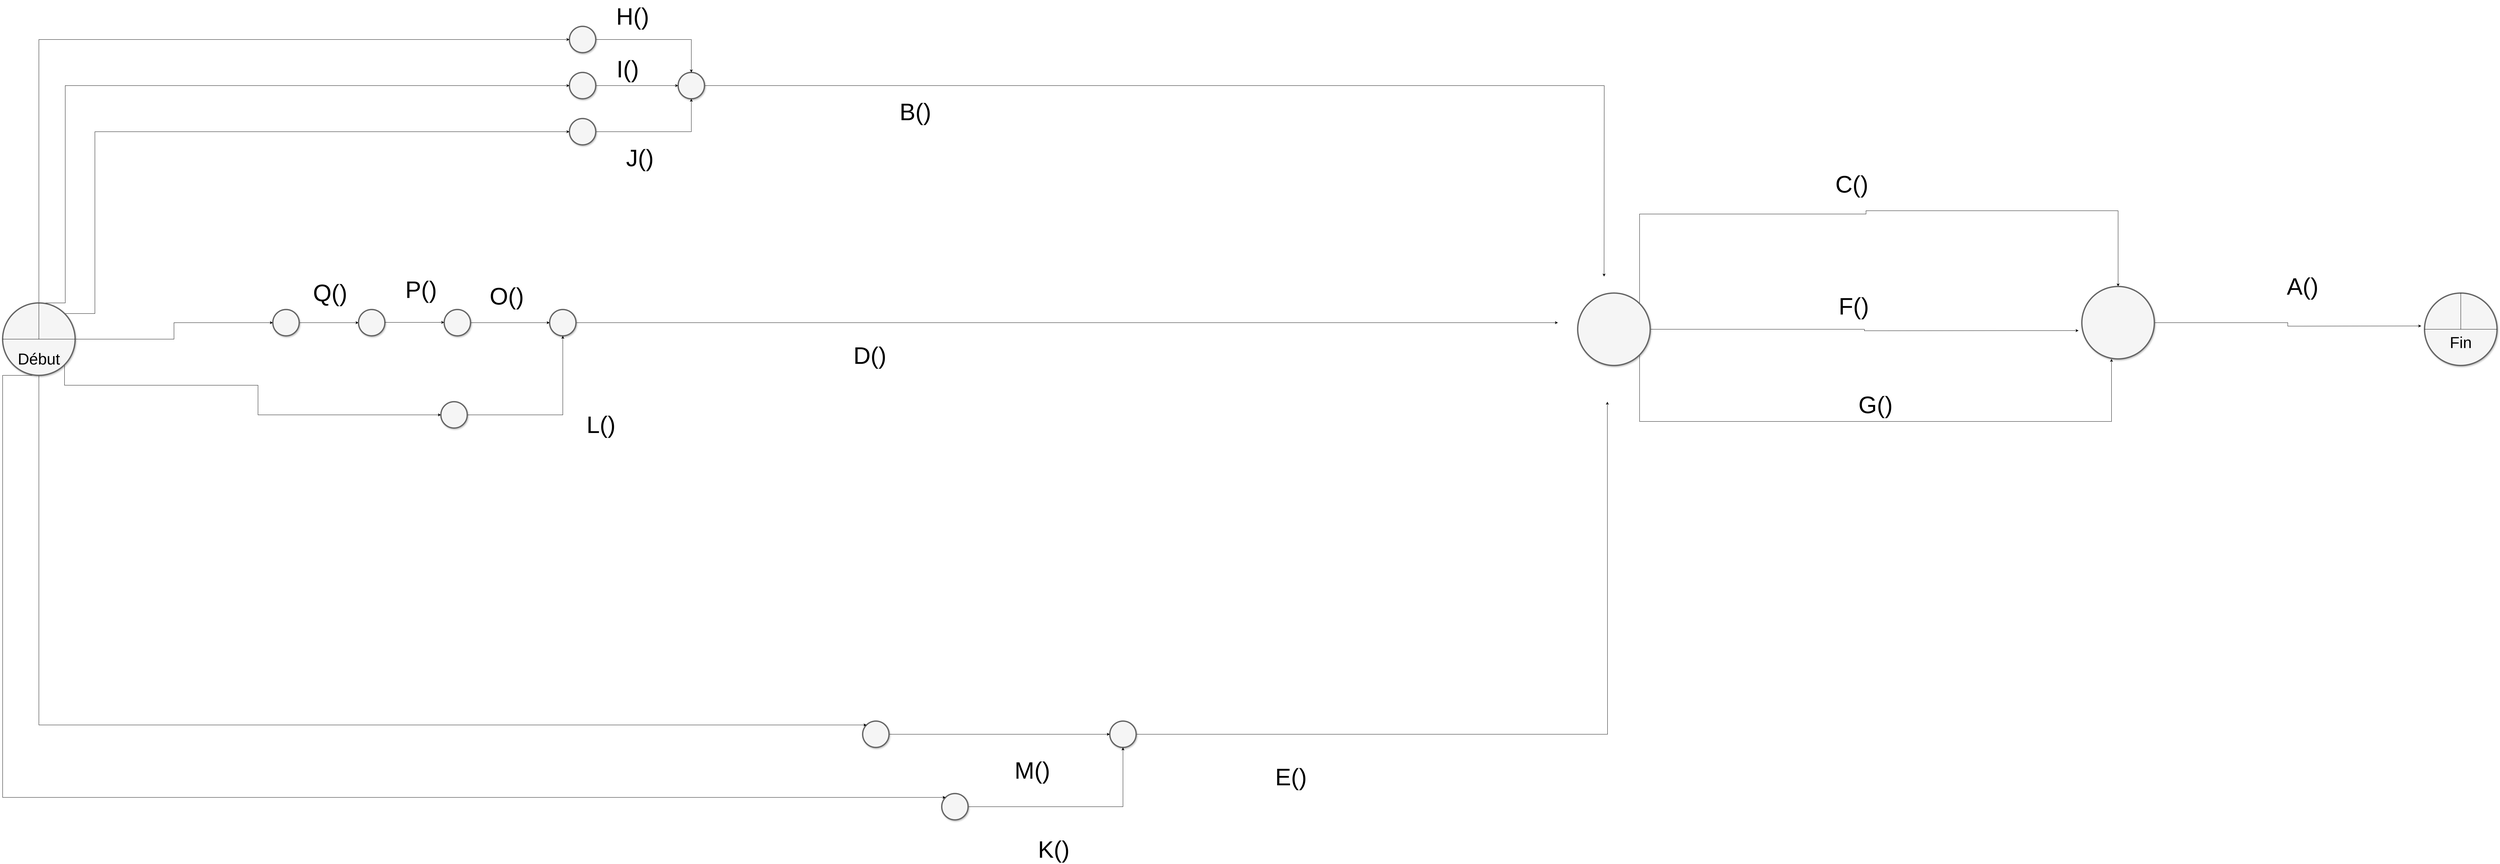 <mxfile version="14.1.2" type="github">
  <diagram name="Page-1" id="ff44883e-f642-bcb2-894b-16b3d25a3f0b">
    <mxGraphModel dx="13890" dy="7189" grid="1" gridSize="10" guides="1" tooltips="1" connect="1" arrows="1" fold="1" page="1" pageScale="1.5" pageWidth="1169" pageHeight="826" background="#ffffff" math="0" shadow="0">
      <root>
        <mxCell id="0" style=";html=1;" />
        <mxCell id="1" style=";html=1;" parent="0" />
        <mxCell id="fDdPahN6LcoKJZE56jx9-70" style="edgeStyle=orthogonalEdgeStyle;rounded=0;orthogonalLoop=1;jettySize=auto;html=1;exitX=1;exitY=0.5;exitDx=0;exitDy=0;" edge="1" parent="1" source="bCoGWlUz9lbHnmUnVM0s-86">
          <mxGeometry relative="1" as="geometry">
            <mxPoint x="3900" y="424" as="targetPoint" />
          </mxGeometry>
        </mxCell>
        <mxCell id="fDdPahN6LcoKJZE56jx9-73" style="edgeStyle=orthogonalEdgeStyle;rounded=0;orthogonalLoop=1;jettySize=auto;html=1;exitX=1;exitY=1;exitDx=0;exitDy=0;entryX=0.409;entryY=1;entryDx=0;entryDy=0;entryPerimeter=0;" edge="1" parent="1" source="bCoGWlUz9lbHnmUnVM0s-86" target="28qYhWRW1Bbp9jvh-3Tl-1">
          <mxGeometry relative="1" as="geometry">
            <Array as="points">
              <mxPoint x="2568" y="700" />
              <mxPoint x="4000" y="700" />
            </Array>
          </mxGeometry>
        </mxCell>
        <mxCell id="fDdPahN6LcoKJZE56jx9-74" style="edgeStyle=orthogonalEdgeStyle;rounded=0;orthogonalLoop=1;jettySize=auto;html=1;exitX=1;exitY=0;exitDx=0;exitDy=0;entryX=0.5;entryY=0;entryDx=0;entryDy=0;" edge="1" parent="1" source="bCoGWlUz9lbHnmUnVM0s-86" target="28qYhWRW1Bbp9jvh-3Tl-1">
          <mxGeometry relative="1" as="geometry">
            <Array as="points">
              <mxPoint x="2568" y="70" />
              <mxPoint x="3255" y="70" />
              <mxPoint x="3255" y="60" />
              <mxPoint x="4020" y="60" />
            </Array>
          </mxGeometry>
        </mxCell>
        <mxCell id="bCoGWlUz9lbHnmUnVM0s-86" value="" style="ellipse;whiteSpace=wrap;html=1;rounded=0;shadow=1;strokeColor=#666666;strokeWidth=4;fontSize=30;align=center;fillColor=#f5f5f5;" parent="1" vertex="1">
          <mxGeometry x="2380" y="310" width="220" height="220" as="geometry" />
        </mxCell>
        <object label="" id="bCoGWlUz9lbHnmUnVM0s-93">
          <mxCell style="edgeStyle=orthogonalEdgeStyle;rounded=0;orthogonalLoop=1;jettySize=auto;html=1;exitX=1;exitY=0.5;exitDx=0;exitDy=0;" parent="1" source="bCoGWlUz9lbHnmUnVM0s-88" edge="1">
            <mxGeometry relative="1" as="geometry">
              <mxPoint x="2460" y="260" as="targetPoint" />
            </mxGeometry>
          </mxCell>
        </object>
        <mxCell id="bCoGWlUz9lbHnmUnVM0s-88" value="" style="ellipse;whiteSpace=wrap;html=1;rounded=0;shadow=1;strokeColor=#666666;strokeWidth=4;fontSize=30;align=center;fillColor=#f5f5f5;" parent="1" vertex="1">
          <mxGeometry x="-350" y="-360" width="80" height="80" as="geometry" />
        </mxCell>
        <mxCell id="bCoGWlUz9lbHnmUnVM0s-97" style="edgeStyle=orthogonalEdgeStyle;rounded=0;orthogonalLoop=1;jettySize=auto;html=1;exitX=1;exitY=0.5;exitDx=0;exitDy=0;" parent="1" source="bCoGWlUz9lbHnmUnVM0s-92" edge="1">
          <mxGeometry relative="1" as="geometry">
            <mxPoint x="2470" y="640" as="targetPoint" />
          </mxGeometry>
        </mxCell>
        <mxCell id="bCoGWlUz9lbHnmUnVM0s-92" value="" style="ellipse;whiteSpace=wrap;html=1;rounded=0;shadow=1;strokeColor=#666666;strokeWidth=4;fontSize=30;align=center;fillColor=#f5f5f5;" parent="1" vertex="1">
          <mxGeometry x="960" y="1610" width="80" height="80" as="geometry" />
        </mxCell>
        <mxCell id="bCoGWlUz9lbHnmUnVM0s-102" style="edgeStyle=orthogonalEdgeStyle;rounded=0;orthogonalLoop=1;jettySize=auto;html=1;exitX=1;exitY=0.5;exitDx=0;exitDy=0;entryX=0.5;entryY=0;entryDx=0;entryDy=0;" parent="1" source="bCoGWlUz9lbHnmUnVM0s-99" target="bCoGWlUz9lbHnmUnVM0s-88" edge="1">
          <mxGeometry relative="1" as="geometry" />
        </mxCell>
        <mxCell id="bCoGWlUz9lbHnmUnVM0s-99" value="" style="ellipse;whiteSpace=wrap;html=1;rounded=0;shadow=1;strokeColor=#666666;strokeWidth=4;fontSize=30;align=center;fillColor=#f5f5f5;" parent="1" vertex="1">
          <mxGeometry x="-680" y="-500" width="80" height="80" as="geometry" />
        </mxCell>
        <mxCell id="bCoGWlUz9lbHnmUnVM0s-103" style="edgeStyle=orthogonalEdgeStyle;rounded=0;orthogonalLoop=1;jettySize=auto;html=1;exitX=1;exitY=0.5;exitDx=0;exitDy=0;entryX=0;entryY=0.5;entryDx=0;entryDy=0;" parent="1" source="bCoGWlUz9lbHnmUnVM0s-100" target="bCoGWlUz9lbHnmUnVM0s-88" edge="1">
          <mxGeometry relative="1" as="geometry" />
        </mxCell>
        <mxCell id="bCoGWlUz9lbHnmUnVM0s-100" value="" style="ellipse;whiteSpace=wrap;html=1;rounded=0;shadow=1;strokeColor=#666666;strokeWidth=4;fontSize=30;align=center;fillColor=#f5f5f5;" parent="1" vertex="1">
          <mxGeometry x="-680" y="-360" width="80" height="80" as="geometry" />
        </mxCell>
        <mxCell id="bCoGWlUz9lbHnmUnVM0s-104" style="edgeStyle=orthogonalEdgeStyle;rounded=0;orthogonalLoop=1;jettySize=auto;html=1;exitX=1;exitY=0.5;exitDx=0;exitDy=0;entryX=0.5;entryY=1;entryDx=0;entryDy=0;" parent="1" source="bCoGWlUz9lbHnmUnVM0s-101" target="bCoGWlUz9lbHnmUnVM0s-88" edge="1">
          <mxGeometry relative="1" as="geometry" />
        </mxCell>
        <mxCell id="bCoGWlUz9lbHnmUnVM0s-101" value="" style="ellipse;whiteSpace=wrap;html=1;rounded=0;shadow=1;strokeColor=#666666;strokeWidth=4;fontSize=30;align=center;fillColor=#f5f5f5;" parent="1" vertex="1">
          <mxGeometry x="-680" y="-220" width="80" height="80" as="geometry" />
        </mxCell>
        <mxCell id="bCoGWlUz9lbHnmUnVM0s-114" style="edgeStyle=orthogonalEdgeStyle;rounded=0;orthogonalLoop=1;jettySize=auto;html=1;exitX=1;exitY=0.5;exitDx=0;exitDy=0;" parent="1" source="bCoGWlUz9lbHnmUnVM0s-106" edge="1">
          <mxGeometry relative="1" as="geometry">
            <mxPoint x="2320" y="400" as="targetPoint" />
          </mxGeometry>
        </mxCell>
        <mxCell id="bCoGWlUz9lbHnmUnVM0s-106" value="" style="ellipse;whiteSpace=wrap;html=1;rounded=0;shadow=1;strokeColor=#666666;strokeWidth=4;fontSize=30;align=center;fillColor=#f5f5f5;" parent="1" vertex="1">
          <mxGeometry x="-740" y="360" width="80" height="80" as="geometry" />
        </mxCell>
        <mxCell id="bCoGWlUz9lbHnmUnVM0s-117" style="edgeStyle=orthogonalEdgeStyle;rounded=0;orthogonalLoop=1;jettySize=auto;html=1;exitX=1;exitY=0.5;exitDx=0;exitDy=0;entryX=0;entryY=0.5;entryDx=0;entryDy=0;" parent="1" source="bCoGWlUz9lbHnmUnVM0s-109" target="bCoGWlUz9lbHnmUnVM0s-111" edge="1">
          <mxGeometry relative="1" as="geometry" />
        </mxCell>
        <mxCell id="bCoGWlUz9lbHnmUnVM0s-109" value="" style="ellipse;whiteSpace=wrap;html=1;rounded=0;shadow=1;strokeColor=#666666;strokeWidth=4;fontSize=30;align=center;fillColor=#f5f5f5;" parent="1" vertex="1">
          <mxGeometry x="-1580" y="360" width="80" height="80" as="geometry" />
        </mxCell>
        <mxCell id="bCoGWlUz9lbHnmUnVM0s-111" value="" style="ellipse;whiteSpace=wrap;html=1;rounded=0;shadow=1;strokeColor=#666666;strokeWidth=4;fontSize=30;align=center;fillColor=#f5f5f5;" parent="1" vertex="1">
          <mxGeometry x="-1320" y="360" width="80" height="80" as="geometry" />
        </mxCell>
        <mxCell id="bCoGWlUz9lbHnmUnVM0s-120" style="edgeStyle=orthogonalEdgeStyle;rounded=0;orthogonalLoop=1;jettySize=auto;html=1;exitX=1;exitY=0.5;exitDx=0;exitDy=0;entryX=0;entryY=0.5;entryDx=0;entryDy=0;" parent="1" source="bCoGWlUz9lbHnmUnVM0s-113" target="bCoGWlUz9lbHnmUnVM0s-106" edge="1">
          <mxGeometry relative="1" as="geometry" />
        </mxCell>
        <mxCell id="bCoGWlUz9lbHnmUnVM0s-113" value="" style="ellipse;whiteSpace=wrap;html=1;rounded=0;shadow=1;strokeColor=#666666;strokeWidth=4;fontSize=30;align=center;fillColor=#f5f5f5;" parent="1" vertex="1">
          <mxGeometry x="-1060" y="360" width="80" height="80" as="geometry" />
        </mxCell>
        <mxCell id="bCoGWlUz9lbHnmUnVM0s-116" style="edgeStyle=orthogonalEdgeStyle;rounded=0;orthogonalLoop=1;jettySize=auto;html=1;exitX=1;exitY=0.5;exitDx=0;exitDy=0;entryX=0.5;entryY=1;entryDx=0;entryDy=0;" parent="1" source="bCoGWlUz9lbHnmUnVM0s-115" target="bCoGWlUz9lbHnmUnVM0s-106" edge="1">
          <mxGeometry relative="1" as="geometry" />
        </mxCell>
        <mxCell id="bCoGWlUz9lbHnmUnVM0s-115" value="" style="ellipse;whiteSpace=wrap;html=1;rounded=0;shadow=1;strokeColor=#666666;strokeWidth=4;fontSize=30;align=center;fillColor=#f5f5f5;" parent="1" vertex="1">
          <mxGeometry x="-1070" y="640" width="80" height="80" as="geometry" />
        </mxCell>
        <mxCell id="bCoGWlUz9lbHnmUnVM0s-118" style="edgeStyle=orthogonalEdgeStyle;rounded=0;orthogonalLoop=1;jettySize=auto;html=1;exitX=1;exitY=0.5;exitDx=0;exitDy=0;entryX=0;entryY=0.5;entryDx=0;entryDy=0;" parent="1" edge="1">
          <mxGeometry relative="1" as="geometry">
            <mxPoint x="-1240.0" y="399.17" as="sourcePoint" />
            <mxPoint x="-1060" y="399.17" as="targetPoint" />
          </mxGeometry>
        </mxCell>
        <mxCell id="bCoGWlUz9lbHnmUnVM0s-122" style="edgeStyle=orthogonalEdgeStyle;rounded=0;orthogonalLoop=1;jettySize=auto;html=1;exitX=1;exitY=0.5;exitDx=0;exitDy=0;entryX=0;entryY=0.5;entryDx=0;entryDy=0;" parent="1" source="bCoGWlUz9lbHnmUnVM0s-121" target="bCoGWlUz9lbHnmUnVM0s-92" edge="1">
          <mxGeometry relative="1" as="geometry" />
        </mxCell>
        <mxCell id="bCoGWlUz9lbHnmUnVM0s-121" value="" style="ellipse;whiteSpace=wrap;html=1;rounded=0;shadow=1;strokeColor=#666666;strokeWidth=4;fontSize=30;align=center;fillColor=#f5f5f5;" parent="1" vertex="1">
          <mxGeometry x="210" y="1610" width="80" height="80" as="geometry" />
        </mxCell>
        <mxCell id="bCoGWlUz9lbHnmUnVM0s-124" style="edgeStyle=orthogonalEdgeStyle;rounded=0;orthogonalLoop=1;jettySize=auto;html=1;exitX=1;exitY=0.5;exitDx=0;exitDy=0;entryX=0.5;entryY=1;entryDx=0;entryDy=0;" parent="1" source="bCoGWlUz9lbHnmUnVM0s-123" target="bCoGWlUz9lbHnmUnVM0s-92" edge="1">
          <mxGeometry relative="1" as="geometry" />
        </mxCell>
        <mxCell id="bCoGWlUz9lbHnmUnVM0s-123" value="" style="ellipse;whiteSpace=wrap;html=1;rounded=0;shadow=1;strokeColor=#666666;strokeWidth=4;fontSize=30;align=center;fillColor=#f5f5f5;" parent="1" vertex="1">
          <mxGeometry x="450" y="1830" width="80" height="80" as="geometry" />
        </mxCell>
        <mxCell id="fDdPahN6LcoKJZE56jx9-76" style="edgeStyle=orthogonalEdgeStyle;rounded=0;orthogonalLoop=1;jettySize=auto;html=1;exitX=1;exitY=0.5;exitDx=0;exitDy=0;" edge="1" parent="1" source="28qYhWRW1Bbp9jvh-3Tl-1">
          <mxGeometry relative="1" as="geometry">
            <mxPoint x="4940" y="410" as="targetPoint" />
          </mxGeometry>
        </mxCell>
        <mxCell id="28qYhWRW1Bbp9jvh-3Tl-1" value="" style="ellipse;whiteSpace=wrap;html=1;rounded=0;shadow=1;strokeColor=#666666;strokeWidth=4;fontSize=30;align=center;fillColor=#f5f5f5;" parent="1" vertex="1">
          <mxGeometry x="3910" y="290" width="220" height="220" as="geometry" />
        </mxCell>
        <mxCell id="fDdPahN6LcoKJZE56jx9-3" value="&lt;font style=&quot;font-size: 48px&quot;&gt;&lt;br&gt;&lt;/font&gt;" style="text;html=1;strokeColor=none;fillColor=none;align=center;verticalAlign=middle;whiteSpace=wrap;rounded=0;" vertex="1" parent="1">
          <mxGeometry x="-330" y="470" width="410" height="20" as="geometry" />
        </mxCell>
        <mxCell id="fDdPahN6LcoKJZE56jx9-12" value="&lt;font style=&quot;font-size: 72px&quot;&gt;A()&lt;/font&gt;" style="text;html=1;strokeColor=none;fillColor=none;align=center;verticalAlign=middle;whiteSpace=wrap;rounded=0;" vertex="1" parent="1">
          <mxGeometry x="4560" y="280" width="40" height="20" as="geometry" />
        </mxCell>
        <mxCell id="fDdPahN6LcoKJZE56jx9-13" value="&lt;font style=&quot;font-size: 72px&quot;&gt;D()&lt;/font&gt;" style="text;whiteSpace=wrap;html=1;" vertex="1" parent="1">
          <mxGeometry x="180" y="450" width="90" height="40" as="geometry" />
        </mxCell>
        <mxCell id="fDdPahN6LcoKJZE56jx9-15" value="&lt;font style=&quot;font-size: 72px&quot;&gt;E()&lt;/font&gt;" style="text;whiteSpace=wrap;html=1;" vertex="1" parent="1">
          <mxGeometry x="1460" y="1730" width="90" height="40" as="geometry" />
        </mxCell>
        <mxCell id="fDdPahN6LcoKJZE56jx9-19" value="&lt;font style=&quot;font-size: 72px&quot;&gt;K()&lt;/font&gt;" style="text;whiteSpace=wrap;html=1;" vertex="1" parent="1">
          <mxGeometry x="740" y="1950" width="90" height="40" as="geometry" />
        </mxCell>
        <mxCell id="fDdPahN6LcoKJZE56jx9-20" value="&lt;font style=&quot;font-size: 72px&quot;&gt;M()&lt;/font&gt;" style="text;whiteSpace=wrap;html=1;" vertex="1" parent="1">
          <mxGeometry x="669" y="1710" width="90" height="40" as="geometry" />
        </mxCell>
        <mxCell id="fDdPahN6LcoKJZE56jx9-23" value="&lt;font style=&quot;font-size: 72px&quot;&gt;O()&lt;/font&gt;" style="text;html=1;strokeColor=none;fillColor=none;align=center;verticalAlign=middle;whiteSpace=wrap;rounded=0;" vertex="1" parent="1">
          <mxGeometry x="-890" y="310" width="40" height="20" as="geometry" />
        </mxCell>
        <mxCell id="fDdPahN6LcoKJZE56jx9-24" value="&lt;font style=&quot;font-size: 72px&quot;&gt;P()&lt;/font&gt;" style="text;whiteSpace=wrap;html=1;" vertex="1" parent="1">
          <mxGeometry x="-1180" y="250" width="90" height="40" as="geometry" />
        </mxCell>
        <mxCell id="fDdPahN6LcoKJZE56jx9-25" value="&lt;font style=&quot;font-size: 72px&quot;&gt;Q()&lt;/font&gt;" style="text;whiteSpace=wrap;html=1;" vertex="1" parent="1">
          <mxGeometry x="-1460" y="260" width="120" height="50" as="geometry" />
        </mxCell>
        <mxCell id="fDdPahN6LcoKJZE56jx9-26" value="&lt;font style=&quot;font-size: 72px&quot;&gt;L()&lt;/font&gt;" style="text;whiteSpace=wrap;html=1;" vertex="1" parent="1">
          <mxGeometry x="-630" y="660" width="90" height="40" as="geometry" />
        </mxCell>
        <mxCell id="fDdPahN6LcoKJZE56jx9-30" value="&lt;font style=&quot;font-size: 72px&quot;&gt;B()&lt;/font&gt;" style="text;whiteSpace=wrap;html=1;" vertex="1" parent="1">
          <mxGeometry x="320" y="-290" width="90" height="40" as="geometry" />
        </mxCell>
        <mxCell id="fDdPahN6LcoKJZE56jx9-31" value="&lt;font style=&quot;font-size: 72px&quot;&gt;H()&lt;/font&gt;" style="text;whiteSpace=wrap;html=1;" vertex="1" parent="1">
          <mxGeometry x="-540" y="-580" width="120" height="50" as="geometry" />
        </mxCell>
        <mxCell id="fDdPahN6LcoKJZE56jx9-32" value="&lt;font style=&quot;font-size: 72px&quot;&gt;I()&lt;/font&gt;" style="text;whiteSpace=wrap;html=1;" vertex="1" parent="1">
          <mxGeometry x="-539" y="-420" width="120" height="50" as="geometry" />
        </mxCell>
        <mxCell id="fDdPahN6LcoKJZE56jx9-33" value="&lt;font style=&quot;font-size: 72px&quot;&gt;J()&lt;/font&gt;" style="text;whiteSpace=wrap;html=1;" vertex="1" parent="1">
          <mxGeometry x="-510" y="-150" width="120" height="50" as="geometry" />
        </mxCell>
        <mxCell id="fDdPahN6LcoKJZE56jx9-49" style="edgeStyle=orthogonalEdgeStyle;rounded=0;orthogonalLoop=1;jettySize=auto;html=1;exitX=0.5;exitY=0;exitDx=0;exitDy=0;entryX=0;entryY=0.5;entryDx=0;entryDy=0;" edge="1" parent="1" source="fDdPahN6LcoKJZE56jx9-37" target="bCoGWlUz9lbHnmUnVM0s-99">
          <mxGeometry relative="1" as="geometry" />
        </mxCell>
        <mxCell id="fDdPahN6LcoKJZE56jx9-50" style="edgeStyle=orthogonalEdgeStyle;rounded=0;orthogonalLoop=1;jettySize=auto;html=1;exitX=0.5;exitY=0;exitDx=0;exitDy=0;entryX=0;entryY=0.5;entryDx=0;entryDy=0;" edge="1" parent="1" source="fDdPahN6LcoKJZE56jx9-37" target="bCoGWlUz9lbHnmUnVM0s-100">
          <mxGeometry relative="1" as="geometry">
            <Array as="points">
              <mxPoint x="-2210" y="340" />
              <mxPoint x="-2210" y="-320" />
            </Array>
          </mxGeometry>
        </mxCell>
        <mxCell id="fDdPahN6LcoKJZE56jx9-51" style="edgeStyle=orthogonalEdgeStyle;rounded=0;orthogonalLoop=1;jettySize=auto;html=1;exitX=1;exitY=0;exitDx=0;exitDy=0;entryX=0;entryY=0.5;entryDx=0;entryDy=0;" edge="1" parent="1" source="fDdPahN6LcoKJZE56jx9-37" target="bCoGWlUz9lbHnmUnVM0s-101">
          <mxGeometry relative="1" as="geometry">
            <Array as="points">
              <mxPoint x="-2120" y="372" />
              <mxPoint x="-2120" y="-180" />
            </Array>
          </mxGeometry>
        </mxCell>
        <mxCell id="fDdPahN6LcoKJZE56jx9-52" style="edgeStyle=orthogonalEdgeStyle;rounded=0;orthogonalLoop=1;jettySize=auto;html=1;exitX=1;exitY=0.5;exitDx=0;exitDy=0;entryX=0;entryY=0.5;entryDx=0;entryDy=0;" edge="1" parent="1" source="fDdPahN6LcoKJZE56jx9-37" target="bCoGWlUz9lbHnmUnVM0s-109">
          <mxGeometry relative="1" as="geometry" />
        </mxCell>
        <mxCell id="fDdPahN6LcoKJZE56jx9-53" style="edgeStyle=orthogonalEdgeStyle;rounded=0;orthogonalLoop=1;jettySize=auto;html=1;exitX=1;exitY=1;exitDx=0;exitDy=0;entryX=0;entryY=0.5;entryDx=0;entryDy=0;" edge="1" parent="1" source="fDdPahN6LcoKJZE56jx9-37" target="bCoGWlUz9lbHnmUnVM0s-115">
          <mxGeometry relative="1" as="geometry">
            <Array as="points">
              <mxPoint x="-2212" y="590" />
              <mxPoint x="-1625" y="590" />
              <mxPoint x="-1625" y="680" />
            </Array>
          </mxGeometry>
        </mxCell>
        <mxCell id="fDdPahN6LcoKJZE56jx9-54" style="edgeStyle=orthogonalEdgeStyle;rounded=0;orthogonalLoop=1;jettySize=auto;html=1;exitX=0.5;exitY=1;exitDx=0;exitDy=0;entryX=0;entryY=0;entryDx=0;entryDy=0;" edge="1" parent="1" source="fDdPahN6LcoKJZE56jx9-37" target="bCoGWlUz9lbHnmUnVM0s-121">
          <mxGeometry relative="1" as="geometry">
            <Array as="points">
              <mxPoint x="-2290" y="1622" />
            </Array>
          </mxGeometry>
        </mxCell>
        <mxCell id="fDdPahN6LcoKJZE56jx9-55" style="edgeStyle=orthogonalEdgeStyle;rounded=0;orthogonalLoop=1;jettySize=auto;html=1;exitX=0.5;exitY=1;exitDx=0;exitDy=0;entryX=0;entryY=0;entryDx=0;entryDy=0;" edge="1" parent="1" source="fDdPahN6LcoKJZE56jx9-37" target="bCoGWlUz9lbHnmUnVM0s-123">
          <mxGeometry relative="1" as="geometry">
            <Array as="points">
              <mxPoint x="-2400" y="560" />
              <mxPoint x="-2400" y="1842" />
            </Array>
          </mxGeometry>
        </mxCell>
        <mxCell id="fDdPahN6LcoKJZE56jx9-37" value="" style="ellipse;whiteSpace=wrap;html=1;rounded=0;shadow=1;strokeColor=#666666;strokeWidth=4;fontSize=30;align=center;fillColor=#f5f5f5;" vertex="1" parent="1">
          <mxGeometry x="-2400" y="340" width="220" height="220" as="geometry" />
        </mxCell>
        <mxCell id="fDdPahN6LcoKJZE56jx9-40" value="" style="endArrow=none;html=1;entryX=0;entryY=0.5;entryDx=0;entryDy=0;exitX=1;exitY=0.5;exitDx=0;exitDy=0;" edge="1" parent="1" source="fDdPahN6LcoKJZE56jx9-37" target="fDdPahN6LcoKJZE56jx9-37">
          <mxGeometry width="50" height="50" relative="1" as="geometry">
            <mxPoint x="-2480" y="470" as="sourcePoint" />
            <mxPoint x="-2430" y="420" as="targetPoint" />
          </mxGeometry>
        </mxCell>
        <mxCell id="fDdPahN6LcoKJZE56jx9-41" value="" style="endArrow=none;html=1;entryX=0.5;entryY=0;entryDx=0;entryDy=0;" edge="1" parent="1" target="fDdPahN6LcoKJZE56jx9-37">
          <mxGeometry width="50" height="50" relative="1" as="geometry">
            <mxPoint x="-2290" y="450" as="sourcePoint" />
            <mxPoint x="-2510" y="410" as="targetPoint" />
          </mxGeometry>
        </mxCell>
        <mxCell id="fDdPahN6LcoKJZE56jx9-42" value="&lt;font style=&quot;font-size: 48px&quot;&gt;Début&lt;/font&gt;" style="text;html=1;strokeColor=none;fillColor=none;align=center;verticalAlign=middle;whiteSpace=wrap;rounded=0;" vertex="1" parent="1">
          <mxGeometry x="-2310" y="500" width="40" height="20" as="geometry" />
        </mxCell>
        <mxCell id="fDdPahN6LcoKJZE56jx9-59" value="&lt;font style=&quot;font-size: 72px&quot;&gt;C()&lt;/font&gt;" style="text;whiteSpace=wrap;html=1;" vertex="1" parent="1">
          <mxGeometry x="3160" y="-70" width="120" height="50" as="geometry" />
        </mxCell>
        <mxCell id="fDdPahN6LcoKJZE56jx9-60" value="&lt;font style=&quot;font-size: 72px&quot;&gt;F()&lt;/font&gt;" style="text;whiteSpace=wrap;html=1;" vertex="1" parent="1">
          <mxGeometry x="3170" y="300" width="130" height="50" as="geometry" />
        </mxCell>
        <mxCell id="fDdPahN6LcoKJZE56jx9-61" value="&lt;font style=&quot;font-size: 72px&quot;&gt;G()&lt;/font&gt;" style="text;whiteSpace=wrap;html=1;" vertex="1" parent="1">
          <mxGeometry x="3230" y="600" width="120" height="50" as="geometry" />
        </mxCell>
        <mxCell id="fDdPahN6LcoKJZE56jx9-75" value="" style="ellipse;whiteSpace=wrap;html=1;rounded=0;shadow=1;strokeColor=#666666;strokeWidth=4;fontSize=30;align=center;fillColor=#f5f5f5;" vertex="1" parent="1">
          <mxGeometry x="4950" y="310" width="220" height="220" as="geometry" />
        </mxCell>
        <mxCell id="fDdPahN6LcoKJZE56jx9-78" value="" style="endArrow=none;html=1;entryX=0.5;entryY=0;entryDx=0;entryDy=0;" edge="1" parent="1" target="fDdPahN6LcoKJZE56jx9-75">
          <mxGeometry width="50" height="50" relative="1" as="geometry">
            <mxPoint x="5060" y="420" as="sourcePoint" />
            <mxPoint x="3540" y="450" as="targetPoint" />
          </mxGeometry>
        </mxCell>
        <mxCell id="fDdPahN6LcoKJZE56jx9-79" value="" style="endArrow=none;html=1;entryX=1;entryY=0.5;entryDx=0;entryDy=0;exitX=0;exitY=0.5;exitDx=0;exitDy=0;" edge="1" parent="1" source="fDdPahN6LcoKJZE56jx9-75" target="fDdPahN6LcoKJZE56jx9-75">
          <mxGeometry width="50" height="50" relative="1" as="geometry">
            <mxPoint x="5030" y="450.0" as="sourcePoint" />
            <mxPoint x="5030" y="350.0" as="targetPoint" />
          </mxGeometry>
        </mxCell>
        <mxCell id="fDdPahN6LcoKJZE56jx9-80" value="&lt;font style=&quot;font-size: 48px&quot;&gt;Fin&lt;/font&gt;" style="text;html=1;strokeColor=none;fillColor=none;align=center;verticalAlign=middle;whiteSpace=wrap;rounded=0;" vertex="1" parent="1">
          <mxGeometry x="5040" y="450" width="40" height="20" as="geometry" />
        </mxCell>
      </root>
    </mxGraphModel>
  </diagram>
</mxfile>
